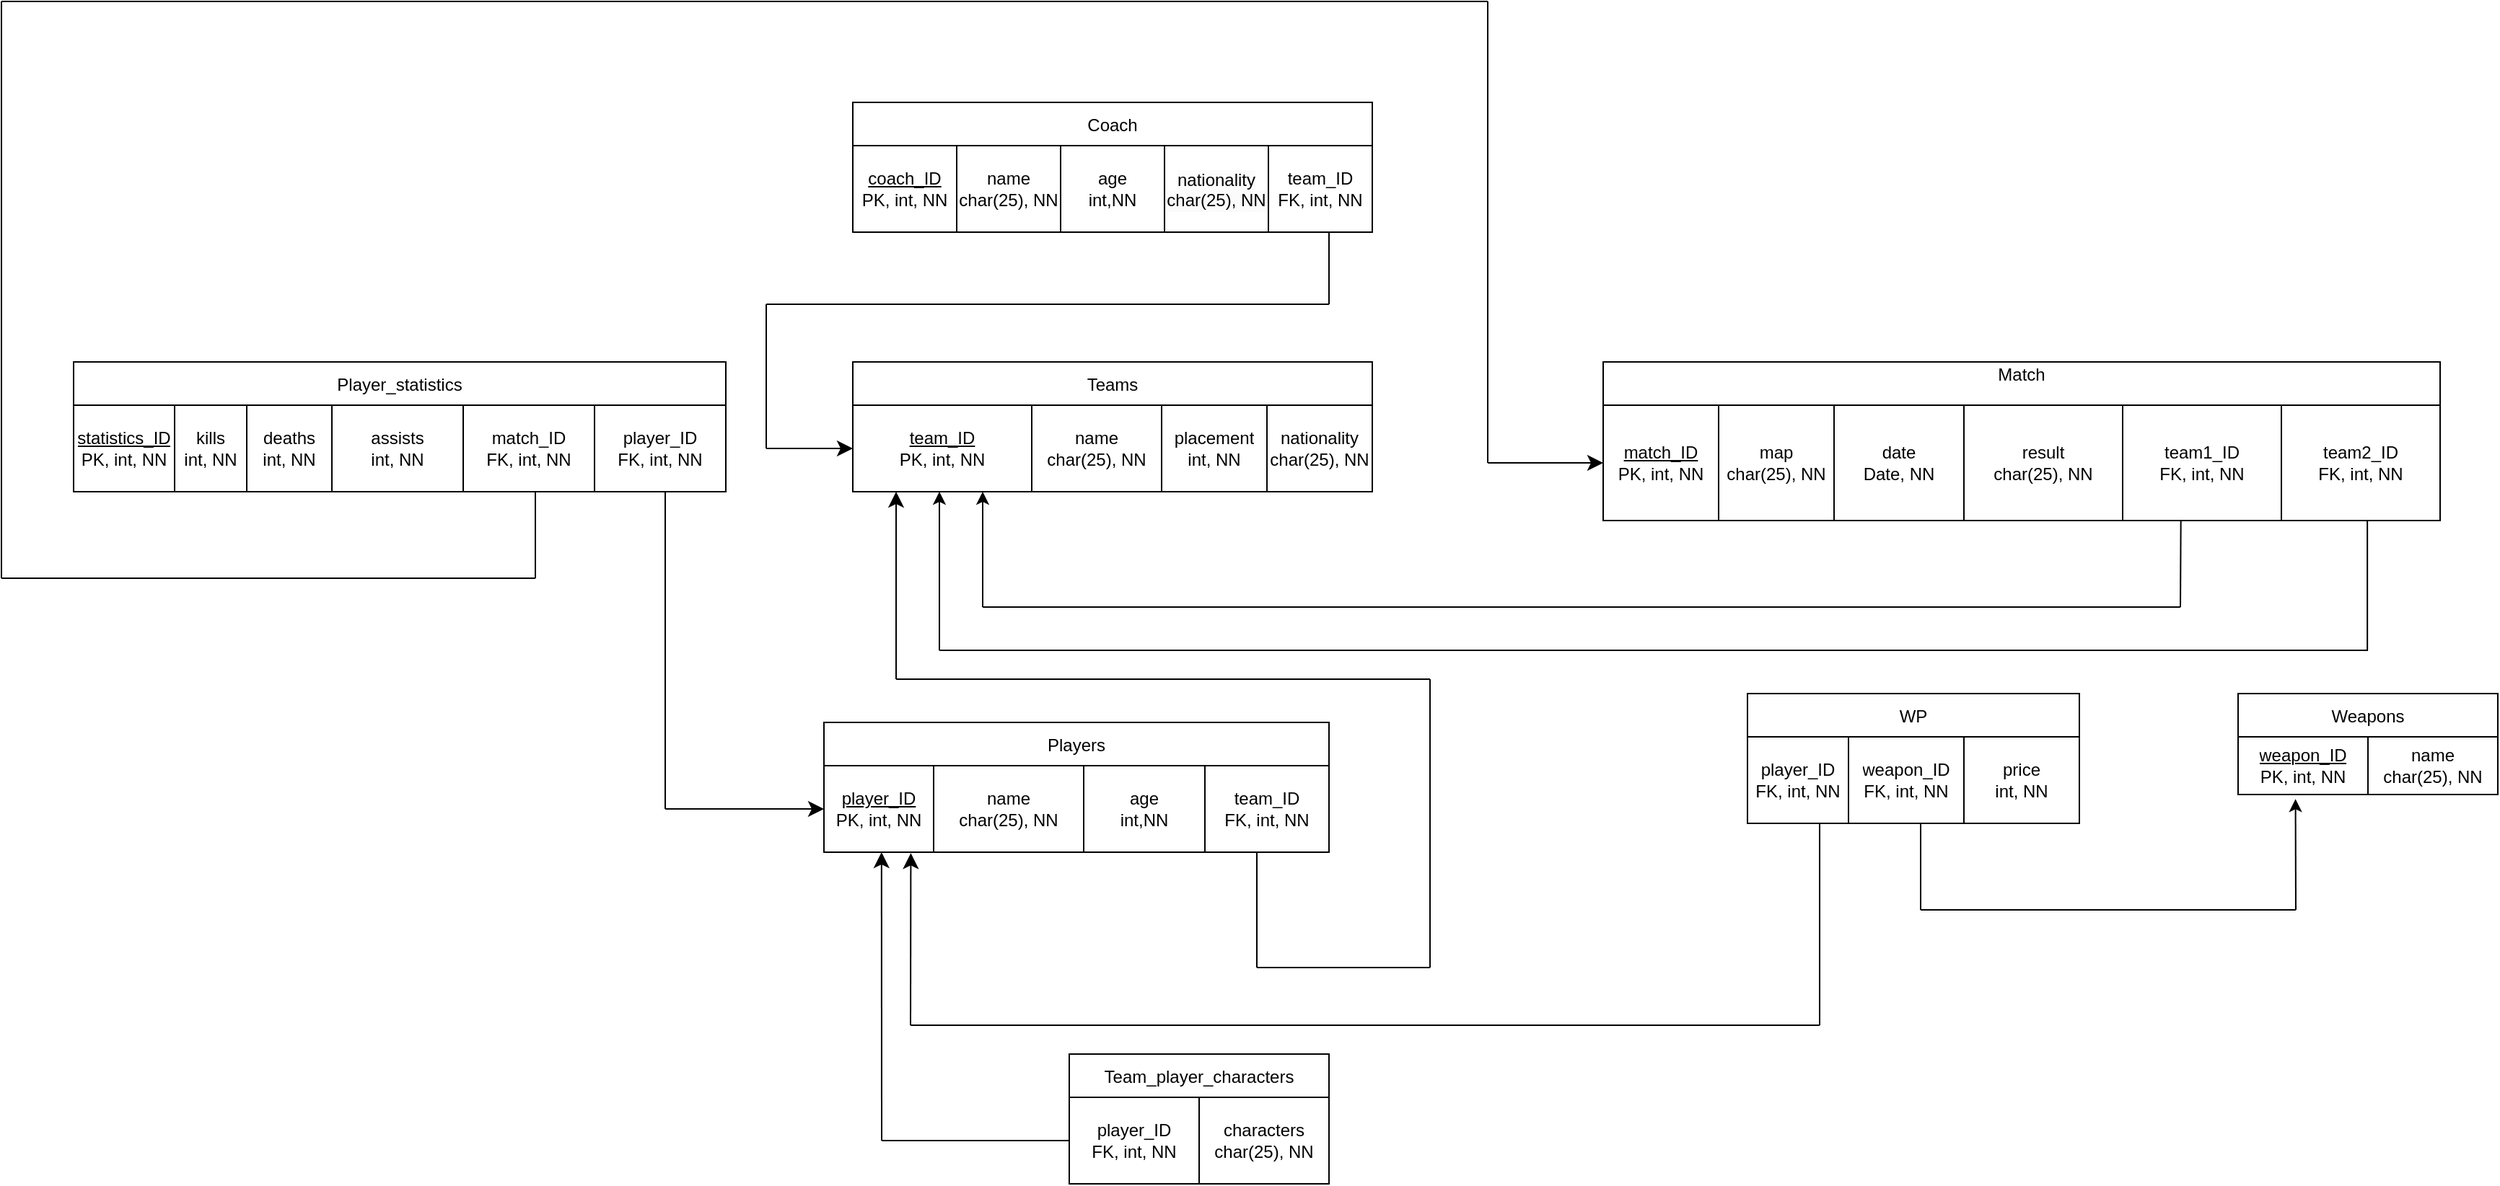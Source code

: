 <mxfile version="24.8.6">
  <diagram name="Page-1" id="ad3p4Drk9HqlihsE4ULv">
    <mxGraphModel dx="3749" dy="3326" grid="1" gridSize="10" guides="1" tooltips="1" connect="1" arrows="1" fold="1" page="1" pageScale="1" pageWidth="850" pageHeight="1100" math="0" shadow="0">
      <root>
        <mxCell id="0" />
        <mxCell id="1" parent="0" />
        <mxCell id="ggQNaz5vZSvYGQJoHqNT-167" value="Teams" style="shape=table;startSize=30;container=1;collapsible=0;childLayout=tableLayout;" parent="1" vertex="1">
          <mxGeometry x="-710" y="-1190" width="360" height="90" as="geometry" />
        </mxCell>
        <mxCell id="ggQNaz5vZSvYGQJoHqNT-168" value="" style="shape=tableRow;horizontal=0;startSize=0;swimlaneHead=0;swimlaneBody=0;strokeColor=inherit;top=0;left=0;bottom=0;right=0;collapsible=0;dropTarget=0;fillColor=none;points=[[0,0.5],[1,0.5]];portConstraint=eastwest;" parent="ggQNaz5vZSvYGQJoHqNT-167" vertex="1">
          <mxGeometry y="30" width="360" height="60" as="geometry" />
        </mxCell>
        <mxCell id="ggQNaz5vZSvYGQJoHqNT-169" value="&lt;u&gt;team_ID&lt;/u&gt;&lt;div&gt;PK, int, NN&lt;/div&gt;" style="shape=partialRectangle;html=1;whiteSpace=wrap;connectable=0;strokeColor=inherit;overflow=hidden;fillColor=none;top=0;left=0;bottom=0;right=0;pointerEvents=1;" parent="ggQNaz5vZSvYGQJoHqNT-168" vertex="1">
          <mxGeometry width="124" height="60" as="geometry">
            <mxRectangle width="124" height="60" as="alternateBounds" />
          </mxGeometry>
        </mxCell>
        <mxCell id="ggQNaz5vZSvYGQJoHqNT-170" value="name&lt;div&gt;char(25), NN&lt;/div&gt;" style="shape=partialRectangle;html=1;whiteSpace=wrap;connectable=0;strokeColor=inherit;overflow=hidden;fillColor=none;top=0;left=0;bottom=0;right=0;pointerEvents=1;" parent="ggQNaz5vZSvYGQJoHqNT-168" vertex="1">
          <mxGeometry x="124" width="90" height="60" as="geometry">
            <mxRectangle width="90" height="60" as="alternateBounds" />
          </mxGeometry>
        </mxCell>
        <mxCell id="ggQNaz5vZSvYGQJoHqNT-172" value="placement&lt;div&gt;int, NN&lt;/div&gt;" style="shape=partialRectangle;html=1;whiteSpace=wrap;connectable=0;strokeColor=inherit;overflow=hidden;fillColor=none;top=0;left=0;bottom=0;right=0;pointerEvents=1;" parent="ggQNaz5vZSvYGQJoHqNT-168" vertex="1">
          <mxGeometry x="214" width="73" height="60" as="geometry">
            <mxRectangle width="73" height="60" as="alternateBounds" />
          </mxGeometry>
        </mxCell>
        <mxCell id="ZgVBSUrqZPIvhMbExBmI-50" value="nationality&lt;div&gt;char(25), NN&lt;/div&gt;" style="shape=partialRectangle;html=1;whiteSpace=wrap;connectable=0;strokeColor=inherit;overflow=hidden;fillColor=none;top=0;left=0;bottom=0;right=0;pointerEvents=1;" parent="ggQNaz5vZSvYGQJoHqNT-168" vertex="1">
          <mxGeometry x="287" width="73" height="60" as="geometry">
            <mxRectangle width="73" height="60" as="alternateBounds" />
          </mxGeometry>
        </mxCell>
        <mxCell id="ggQNaz5vZSvYGQJoHqNT-173" value="Team_player_characters" style="shape=table;startSize=30;container=1;collapsible=0;childLayout=tableLayout;" parent="1" vertex="1">
          <mxGeometry x="-560" y="-710" width="180" height="90" as="geometry" />
        </mxCell>
        <mxCell id="ggQNaz5vZSvYGQJoHqNT-174" value="" style="shape=tableRow;horizontal=0;startSize=0;swimlaneHead=0;swimlaneBody=0;strokeColor=inherit;top=0;left=0;bottom=0;right=0;collapsible=0;dropTarget=0;fillColor=none;points=[[0,0.5],[1,0.5]];portConstraint=eastwest;" parent="ggQNaz5vZSvYGQJoHqNT-173" vertex="1">
          <mxGeometry y="30" width="180" height="60" as="geometry" />
        </mxCell>
        <mxCell id="ggQNaz5vZSvYGQJoHqNT-175" value="player_ID&lt;div&gt;FK, int, NN&lt;/div&gt;" style="shape=partialRectangle;html=1;whiteSpace=wrap;connectable=0;strokeColor=inherit;overflow=hidden;fillColor=none;top=0;left=0;bottom=0;right=0;pointerEvents=1;" parent="ggQNaz5vZSvYGQJoHqNT-174" vertex="1">
          <mxGeometry width="90" height="60" as="geometry">
            <mxRectangle width="90" height="60" as="alternateBounds" />
          </mxGeometry>
        </mxCell>
        <mxCell id="ggQNaz5vZSvYGQJoHqNT-176" value="&lt;div&gt;&lt;span style=&quot;background-color: initial;&quot;&gt;characters&lt;/span&gt;&lt;/div&gt;&lt;div&gt;&lt;span style=&quot;background-color: initial;&quot;&gt;char(25), NN&lt;/span&gt;&lt;br&gt;&lt;/div&gt;" style="shape=partialRectangle;html=1;whiteSpace=wrap;connectable=0;strokeColor=inherit;overflow=hidden;fillColor=none;top=0;left=0;bottom=0;right=0;pointerEvents=1;" parent="ggQNaz5vZSvYGQJoHqNT-174" vertex="1">
          <mxGeometry x="90" width="90" height="60" as="geometry">
            <mxRectangle width="90" height="60" as="alternateBounds" />
          </mxGeometry>
        </mxCell>
        <mxCell id="RF9UO28xhAd94TXeWBSm-53" style="edgeStyle=none;rounded=0;orthogonalLoop=1;jettySize=auto;html=1;entryX=0;entryY=0.5;entryDx=0;entryDy=0;" parent="ggQNaz5vZSvYGQJoHqNT-173" source="ggQNaz5vZSvYGQJoHqNT-174" target="ggQNaz5vZSvYGQJoHqNT-174" edge="1">
          <mxGeometry relative="1" as="geometry" />
        </mxCell>
        <mxCell id="ggQNaz5vZSvYGQJoHqNT-178" value="Players" style="shape=table;startSize=30;container=1;collapsible=0;childLayout=tableLayout;" parent="1" vertex="1">
          <mxGeometry x="-730" y="-940" width="350" height="90" as="geometry" />
        </mxCell>
        <mxCell id="ggQNaz5vZSvYGQJoHqNT-179" value="" style="shape=tableRow;horizontal=0;startSize=0;swimlaneHead=0;swimlaneBody=0;strokeColor=inherit;top=0;left=0;bottom=0;right=0;collapsible=0;dropTarget=0;fillColor=none;points=[[0,0.5],[1,0.5]];portConstraint=eastwest;" parent="ggQNaz5vZSvYGQJoHqNT-178" vertex="1">
          <mxGeometry y="30" width="350" height="60" as="geometry" />
        </mxCell>
        <mxCell id="ggQNaz5vZSvYGQJoHqNT-180" value="&lt;div&gt;&lt;u&gt;player_ID&lt;/u&gt;&lt;/div&gt;&lt;div&gt;PK, int, NN&lt;/div&gt;" style="shape=partialRectangle;html=1;whiteSpace=wrap;connectable=0;strokeColor=inherit;overflow=hidden;fillColor=none;top=0;left=0;bottom=0;right=0;pointerEvents=1;" parent="ggQNaz5vZSvYGQJoHqNT-179" vertex="1">
          <mxGeometry width="76" height="60" as="geometry">
            <mxRectangle width="76" height="60" as="alternateBounds" />
          </mxGeometry>
        </mxCell>
        <mxCell id="ggQNaz5vZSvYGQJoHqNT-182" value="&lt;div&gt;name&lt;/div&gt;&lt;span style=&quot;background-color: initial;&quot;&gt;char(25), NN&lt;/span&gt;" style="shape=partialRectangle;html=1;whiteSpace=wrap;connectable=0;strokeColor=inherit;overflow=hidden;fillColor=none;top=0;left=0;bottom=0;right=0;pointerEvents=1;" parent="ggQNaz5vZSvYGQJoHqNT-179" vertex="1">
          <mxGeometry x="76" width="104" height="60" as="geometry">
            <mxRectangle width="104" height="60" as="alternateBounds" />
          </mxGeometry>
        </mxCell>
        <mxCell id="RF9UO28xhAd94TXeWBSm-51" value="age&lt;div&gt;int,NN&lt;/div&gt;" style="shape=partialRectangle;html=1;whiteSpace=wrap;connectable=0;strokeColor=inherit;overflow=hidden;fillColor=none;top=0;left=0;bottom=0;right=0;pointerEvents=1;" parent="ggQNaz5vZSvYGQJoHqNT-179" vertex="1">
          <mxGeometry x="180" width="84" height="60" as="geometry">
            <mxRectangle width="84" height="60" as="alternateBounds" />
          </mxGeometry>
        </mxCell>
        <mxCell id="ZgVBSUrqZPIvhMbExBmI-51" value="team_ID&lt;div&gt;FK, int, NN&lt;/div&gt;" style="shape=partialRectangle;html=1;whiteSpace=wrap;connectable=0;strokeColor=inherit;overflow=hidden;fillColor=none;top=0;left=0;bottom=0;right=0;pointerEvents=1;" parent="ggQNaz5vZSvYGQJoHqNT-179" vertex="1">
          <mxGeometry x="264" width="86" height="60" as="geometry">
            <mxRectangle width="86" height="60" as="alternateBounds" />
          </mxGeometry>
        </mxCell>
        <mxCell id="4-B0RwPiIrZEXIzjVuO4-1" value="WP" style="shape=table;startSize=30;container=1;collapsible=0;childLayout=tableLayout;" parent="1" vertex="1">
          <mxGeometry x="-90" y="-960" width="230" height="90" as="geometry" />
        </mxCell>
        <mxCell id="4-B0RwPiIrZEXIzjVuO4-2" value="" style="shape=tableRow;horizontal=0;startSize=0;swimlaneHead=0;swimlaneBody=0;strokeColor=inherit;top=0;left=0;bottom=0;right=0;collapsible=0;dropTarget=0;fillColor=none;points=[[0,0.5],[1,0.5]];portConstraint=eastwest;" parent="4-B0RwPiIrZEXIzjVuO4-1" vertex="1">
          <mxGeometry y="30" width="230" height="60" as="geometry" />
        </mxCell>
        <mxCell id="4-B0RwPiIrZEXIzjVuO4-3" value="player_ID&lt;div&gt;FK, int, NN&lt;/div&gt;" style="shape=partialRectangle;html=1;whiteSpace=wrap;connectable=0;strokeColor=inherit;overflow=hidden;fillColor=none;top=0;left=0;bottom=0;right=0;pointerEvents=1;" parent="4-B0RwPiIrZEXIzjVuO4-2" vertex="1">
          <mxGeometry width="70" height="60" as="geometry">
            <mxRectangle width="70" height="60" as="alternateBounds" />
          </mxGeometry>
        </mxCell>
        <mxCell id="4-B0RwPiIrZEXIzjVuO4-4" value="&lt;div&gt;weapon_ID&lt;/div&gt;&lt;div&gt;FK, int, NN&lt;/div&gt;" style="shape=partialRectangle;html=1;whiteSpace=wrap;connectable=0;strokeColor=inherit;overflow=hidden;fillColor=none;top=0;left=0;bottom=0;right=0;pointerEvents=1;" parent="4-B0RwPiIrZEXIzjVuO4-2" vertex="1">
          <mxGeometry x="70" width="80" height="60" as="geometry">
            <mxRectangle width="80" height="60" as="alternateBounds" />
          </mxGeometry>
        </mxCell>
        <mxCell id="4-B0RwPiIrZEXIzjVuO4-5" value="&lt;div&gt;price&lt;/div&gt;&lt;div&gt;int, NN&lt;/div&gt;" style="shape=partialRectangle;html=1;whiteSpace=wrap;connectable=0;strokeColor=inherit;overflow=hidden;fillColor=none;top=0;left=0;bottom=0;right=0;pointerEvents=1;" parent="4-B0RwPiIrZEXIzjVuO4-2" vertex="1">
          <mxGeometry x="150" width="80" height="60" as="geometry">
            <mxRectangle width="80" height="60" as="alternateBounds" />
          </mxGeometry>
        </mxCell>
        <mxCell id="4-B0RwPiIrZEXIzjVuO4-6" value="Player_statistics" style="shape=table;startSize=30;container=1;collapsible=0;childLayout=tableLayout;" parent="1" vertex="1">
          <mxGeometry x="-1250" y="-1190" width="452" height="90" as="geometry" />
        </mxCell>
        <mxCell id="4-B0RwPiIrZEXIzjVuO4-7" value="" style="shape=tableRow;horizontal=0;startSize=0;swimlaneHead=0;swimlaneBody=0;strokeColor=inherit;top=0;left=0;bottom=0;right=0;collapsible=0;dropTarget=0;fillColor=none;points=[[0,0.5],[1,0.5]];portConstraint=eastwest;" parent="4-B0RwPiIrZEXIzjVuO4-6" vertex="1">
          <mxGeometry y="30" width="452" height="60" as="geometry" />
        </mxCell>
        <mxCell id="RF9UO28xhAd94TXeWBSm-26" value="&lt;u&gt;statistics_ID&lt;/u&gt;&lt;div&gt;PK, int, NN&lt;/div&gt;" style="shape=partialRectangle;html=1;whiteSpace=wrap;connectable=0;strokeColor=inherit;overflow=hidden;fillColor=none;top=0;left=0;bottom=0;right=0;pointerEvents=1;" parent="4-B0RwPiIrZEXIzjVuO4-7" vertex="1">
          <mxGeometry width="70" height="60" as="geometry">
            <mxRectangle width="70" height="60" as="alternateBounds" />
          </mxGeometry>
        </mxCell>
        <mxCell id="4-B0RwPiIrZEXIzjVuO4-10" value="kills&lt;br&gt;&lt;div&gt;int, NN&lt;/div&gt;" style="shape=partialRectangle;html=1;whiteSpace=wrap;connectable=0;strokeColor=inherit;overflow=hidden;fillColor=none;top=0;left=0;bottom=0;right=0;pointerEvents=1;" parent="4-B0RwPiIrZEXIzjVuO4-7" vertex="1">
          <mxGeometry x="70" width="50" height="60" as="geometry">
            <mxRectangle width="50" height="60" as="alternateBounds" />
          </mxGeometry>
        </mxCell>
        <mxCell id="4-B0RwPiIrZEXIzjVuO4-11" value="deaths&lt;div&gt;int, NN&lt;/div&gt;" style="shape=partialRectangle;html=1;whiteSpace=wrap;connectable=0;strokeColor=inherit;overflow=hidden;fillColor=none;top=0;left=0;bottom=0;right=0;pointerEvents=1;" parent="4-B0RwPiIrZEXIzjVuO4-7" vertex="1">
          <mxGeometry x="120" width="59" height="60" as="geometry">
            <mxRectangle width="59" height="60" as="alternateBounds" />
          </mxGeometry>
        </mxCell>
        <mxCell id="4-B0RwPiIrZEXIzjVuO4-12" value="assists&lt;br&gt;&lt;div&gt;int, NN&lt;/div&gt;" style="shape=partialRectangle;html=1;whiteSpace=wrap;connectable=0;strokeColor=inherit;overflow=hidden;fillColor=none;top=0;left=0;bottom=0;right=0;pointerEvents=1;" parent="4-B0RwPiIrZEXIzjVuO4-7" vertex="1">
          <mxGeometry x="179" width="91" height="60" as="geometry">
            <mxRectangle width="91" height="60" as="alternateBounds" />
          </mxGeometry>
        </mxCell>
        <mxCell id="ZgVBSUrqZPIvhMbExBmI-52" value="match_ID&lt;div&gt;FK, int, NN&lt;/div&gt;" style="shape=partialRectangle;html=1;whiteSpace=wrap;connectable=0;strokeColor=inherit;overflow=hidden;fillColor=none;top=0;left=0;bottom=0;right=0;pointerEvents=1;" parent="4-B0RwPiIrZEXIzjVuO4-7" vertex="1">
          <mxGeometry x="270" width="91" height="60" as="geometry">
            <mxRectangle width="91" height="60" as="alternateBounds" />
          </mxGeometry>
        </mxCell>
        <mxCell id="ZgVBSUrqZPIvhMbExBmI-53" value="player_ID&lt;div&gt;FK, int, NN&lt;/div&gt;" style="shape=partialRectangle;html=1;whiteSpace=wrap;connectable=0;strokeColor=inherit;overflow=hidden;fillColor=none;top=0;left=0;bottom=0;right=0;pointerEvents=1;" parent="4-B0RwPiIrZEXIzjVuO4-7" vertex="1">
          <mxGeometry x="361" width="91" height="60" as="geometry">
            <mxRectangle width="91" height="60" as="alternateBounds" />
          </mxGeometry>
        </mxCell>
        <mxCell id="4-B0RwPiIrZEXIzjVuO4-13" value="Match&#xa;" style="shape=table;startSize=30;container=1;collapsible=0;childLayout=tableLayout;" parent="1" vertex="1">
          <mxGeometry x="-190" y="-1190" width="580" height="110" as="geometry" />
        </mxCell>
        <mxCell id="4-B0RwPiIrZEXIzjVuO4-14" value="" style="shape=tableRow;horizontal=0;startSize=0;swimlaneHead=0;swimlaneBody=0;strokeColor=inherit;top=0;left=0;bottom=0;right=0;collapsible=0;dropTarget=0;fillColor=none;points=[[0,0.5],[1,0.5]];portConstraint=eastwest;" parent="4-B0RwPiIrZEXIzjVuO4-13" vertex="1">
          <mxGeometry y="30" width="580" height="80" as="geometry" />
        </mxCell>
        <mxCell id="4-B0RwPiIrZEXIzjVuO4-15" value="&lt;u&gt;match_ID&lt;/u&gt;&lt;div&gt;PK, int, NN&lt;/div&gt;" style="shape=partialRectangle;html=1;whiteSpace=wrap;connectable=0;strokeColor=inherit;overflow=hidden;fillColor=none;top=0;left=0;bottom=0;right=0;pointerEvents=1;" parent="4-B0RwPiIrZEXIzjVuO4-14" vertex="1">
          <mxGeometry width="80" height="80" as="geometry">
            <mxRectangle width="80" height="80" as="alternateBounds" />
          </mxGeometry>
        </mxCell>
        <mxCell id="4-B0RwPiIrZEXIzjVuO4-18" value="map&lt;div&gt;char(25), NN&lt;/div&gt;" style="shape=partialRectangle;html=1;whiteSpace=wrap;connectable=0;strokeColor=inherit;overflow=hidden;fillColor=none;top=0;left=0;bottom=0;right=0;pointerEvents=1;" parent="4-B0RwPiIrZEXIzjVuO4-14" vertex="1">
          <mxGeometry x="80" width="80" height="80" as="geometry">
            <mxRectangle width="80" height="80" as="alternateBounds" />
          </mxGeometry>
        </mxCell>
        <mxCell id="4-B0RwPiIrZEXIzjVuO4-20" value="date&lt;br&gt;&lt;div&gt;Date, NN&lt;/div&gt;" style="shape=partialRectangle;html=1;whiteSpace=wrap;connectable=0;strokeColor=inherit;overflow=hidden;fillColor=none;top=0;left=0;bottom=0;right=0;pointerEvents=1;" parent="4-B0RwPiIrZEXIzjVuO4-14" vertex="1">
          <mxGeometry x="160" width="90" height="80" as="geometry">
            <mxRectangle width="90" height="80" as="alternateBounds" />
          </mxGeometry>
        </mxCell>
        <mxCell id="RF9UO28xhAd94TXeWBSm-20" value="result&lt;div&gt;char(25), NN&lt;/div&gt;" style="shape=partialRectangle;html=1;whiteSpace=wrap;connectable=0;strokeColor=inherit;overflow=hidden;fillColor=none;top=0;left=0;bottom=0;right=0;pointerEvents=1;" parent="4-B0RwPiIrZEXIzjVuO4-14" vertex="1">
          <mxGeometry x="250" width="110" height="80" as="geometry">
            <mxRectangle width="110" height="80" as="alternateBounds" />
          </mxGeometry>
        </mxCell>
        <mxCell id="ZgVBSUrqZPIvhMbExBmI-56" value="team1_ID&lt;div&gt;FK, int, NN&lt;/div&gt;" style="shape=partialRectangle;html=1;whiteSpace=wrap;connectable=0;strokeColor=inherit;overflow=hidden;fillColor=none;top=0;left=0;bottom=0;right=0;pointerEvents=1;" parent="4-B0RwPiIrZEXIzjVuO4-14" vertex="1">
          <mxGeometry x="360" width="110" height="80" as="geometry">
            <mxRectangle width="110" height="80" as="alternateBounds" />
          </mxGeometry>
        </mxCell>
        <mxCell id="ZgVBSUrqZPIvhMbExBmI-57" value="team2_ID&lt;div&gt;FK, int, NN&lt;/div&gt;" style="shape=partialRectangle;html=1;whiteSpace=wrap;connectable=0;strokeColor=inherit;overflow=hidden;fillColor=none;top=0;left=0;bottom=0;right=0;pointerEvents=1;" parent="4-B0RwPiIrZEXIzjVuO4-14" vertex="1">
          <mxGeometry x="470" width="110" height="80" as="geometry">
            <mxRectangle width="110" height="80" as="alternateBounds" />
          </mxGeometry>
        </mxCell>
        <mxCell id="RF9UO28xhAd94TXeWBSm-31" value="" style="endArrow=none;html=1;rounded=0;fillColor=#ffe6cc;strokeColor=#000000;" parent="1" edge="1">
          <mxGeometry width="50" height="50" relative="1" as="geometry">
            <mxPoint x="-650" y="-990" as="sourcePoint" />
            <mxPoint x="340" y="-990" as="targetPoint" />
            <Array as="points">
              <mxPoint x="-350" y="-990" />
            </Array>
          </mxGeometry>
        </mxCell>
        <mxCell id="RF9UO28xhAd94TXeWBSm-32" value="" style="endArrow=none;html=1;rounded=0;entryX=0.223;entryY=1.01;entryDx=0;entryDy=0;entryPerimeter=0;fillColor=#ffe6cc;strokeColor=#000000;" parent="1" edge="1">
          <mxGeometry width="50" height="50" relative="1" as="geometry">
            <mxPoint x="210" y="-1020" as="sourcePoint" />
            <mxPoint x="210.34" y="-1080.0" as="targetPoint" />
            <Array as="points" />
          </mxGeometry>
        </mxCell>
        <mxCell id="RF9UO28xhAd94TXeWBSm-33" value="" style="endArrow=none;html=1;rounded=0;entryX=0.223;entryY=1.01;entryDx=0;entryDy=0;entryPerimeter=0;fillColor=#ffe6cc;strokeColor=#000000;" parent="1" edge="1">
          <mxGeometry width="50" height="50" relative="1" as="geometry">
            <mxPoint x="339.57" y="-990" as="sourcePoint" />
            <mxPoint x="339.57" y="-1080" as="targetPoint" />
            <Array as="points">
              <mxPoint x="339.57" y="-1051" />
            </Array>
          </mxGeometry>
        </mxCell>
        <mxCell id="RF9UO28xhAd94TXeWBSm-34" value="" style="endArrow=classic;html=1;rounded=0;fillColor=#ffe6cc;strokeColor=#000000;" parent="1" edge="1">
          <mxGeometry width="50" height="50" relative="1" as="geometry">
            <mxPoint x="-650" y="-990" as="sourcePoint" />
            <mxPoint x="-650" y="-1100" as="targetPoint" />
          </mxGeometry>
        </mxCell>
        <mxCell id="RF9UO28xhAd94TXeWBSm-36" value="" style="endArrow=none;html=1;rounded=0;fillColor=#ffe6cc;strokeColor=#000000;" parent="1" edge="1">
          <mxGeometry width="50" height="50" relative="1" as="geometry">
            <mxPoint x="-430" y="-770" as="sourcePoint" />
            <mxPoint x="-310" y="-770" as="targetPoint" />
          </mxGeometry>
        </mxCell>
        <mxCell id="RF9UO28xhAd94TXeWBSm-37" value="" style="endArrow=none;html=1;rounded=0;fillColor=#ffe6cc;strokeColor=#000000;" parent="1" edge="1">
          <mxGeometry width="50" height="50" relative="1" as="geometry">
            <mxPoint x="-310" y="-770" as="sourcePoint" />
            <mxPoint x="-310" y="-970" as="targetPoint" />
            <Array as="points">
              <mxPoint x="-310" y="-813.18" />
            </Array>
          </mxGeometry>
        </mxCell>
        <mxCell id="RF9UO28xhAd94TXeWBSm-40" value="" style="endArrow=none;html=1;rounded=0;fillColor=#ffe6cc;strokeColor=#000000;" parent="1" edge="1">
          <mxGeometry width="50" height="50" relative="1" as="geometry">
            <mxPoint x="-430" y="-770" as="sourcePoint" />
            <mxPoint x="-430" y="-850" as="targetPoint" />
          </mxGeometry>
        </mxCell>
        <mxCell id="RF9UO28xhAd94TXeWBSm-52" value="" style="endArrow=none;html=1;rounded=0;entryX=0;entryY=0.5;entryDx=0;entryDy=0;fillColor=#f8cecc;strokeColor=#000000;" parent="1" target="ggQNaz5vZSvYGQJoHqNT-174" edge="1">
          <mxGeometry width="50" height="50" relative="1" as="geometry">
            <mxPoint x="-690" y="-650" as="sourcePoint" />
            <mxPoint x="-570" y="-650" as="targetPoint" />
          </mxGeometry>
        </mxCell>
        <mxCell id="RF9UO28xhAd94TXeWBSm-56" value="Weapons" style="shape=table;startSize=30;container=1;collapsible=0;childLayout=tableLayout;" parent="1" vertex="1">
          <mxGeometry x="250" y="-960" width="180" height="70" as="geometry" />
        </mxCell>
        <mxCell id="RF9UO28xhAd94TXeWBSm-57" value="" style="shape=tableRow;horizontal=0;startSize=0;swimlaneHead=0;swimlaneBody=0;strokeColor=inherit;top=0;left=0;bottom=0;right=0;collapsible=0;dropTarget=0;fillColor=none;points=[[0,0.5],[1,0.5]];portConstraint=eastwest;" parent="RF9UO28xhAd94TXeWBSm-56" vertex="1">
          <mxGeometry y="30" width="180" height="40" as="geometry" />
        </mxCell>
        <mxCell id="RF9UO28xhAd94TXeWBSm-58" value="&lt;u&gt;weapon_ID&lt;/u&gt;&lt;div&gt;PK, int, NN&lt;/div&gt;" style="shape=partialRectangle;html=1;whiteSpace=wrap;connectable=0;strokeColor=inherit;overflow=hidden;fillColor=none;top=0;left=0;bottom=0;right=0;pointerEvents=1;" parent="RF9UO28xhAd94TXeWBSm-57" vertex="1">
          <mxGeometry width="90" height="40" as="geometry">
            <mxRectangle width="90" height="40" as="alternateBounds" />
          </mxGeometry>
        </mxCell>
        <mxCell id="RF9UO28xhAd94TXeWBSm-59" value="name&lt;div&gt;char(25), NN&lt;/div&gt;" style="shape=partialRectangle;html=1;whiteSpace=wrap;connectable=0;strokeColor=inherit;overflow=hidden;fillColor=none;top=0;left=0;bottom=0;right=0;pointerEvents=1;" parent="RF9UO28xhAd94TXeWBSm-57" vertex="1">
          <mxGeometry x="90" width="90" height="40" as="geometry">
            <mxRectangle width="90" height="40" as="alternateBounds" />
          </mxGeometry>
        </mxCell>
        <mxCell id="RF9UO28xhAd94TXeWBSm-61" value="" style="endArrow=none;html=1;rounded=0;fillColor=#f8cecc;strokeColor=#000000;" parent="1" edge="1">
          <mxGeometry width="50" height="50" relative="1" as="geometry">
            <mxPoint x="-40" y="-730" as="sourcePoint" />
            <mxPoint x="-40" y="-870" as="targetPoint" />
          </mxGeometry>
        </mxCell>
        <mxCell id="RF9UO28xhAd94TXeWBSm-62" value="" style="endArrow=none;html=1;rounded=0;" parent="1" edge="1">
          <mxGeometry width="50" height="50" relative="1" as="geometry">
            <mxPoint x="30" y="-810" as="sourcePoint" />
            <mxPoint x="30" y="-870" as="targetPoint" />
          </mxGeometry>
        </mxCell>
        <mxCell id="RF9UO28xhAd94TXeWBSm-63" value="" style="endArrow=none;html=1;rounded=0;" parent="1" edge="1">
          <mxGeometry width="50" height="50" relative="1" as="geometry">
            <mxPoint x="30" y="-810" as="sourcePoint" />
            <mxPoint x="290" y="-810" as="targetPoint" />
          </mxGeometry>
        </mxCell>
        <mxCell id="RF9UO28xhAd94TXeWBSm-64" value="" style="endArrow=classic;html=1;rounded=0;entryX=0.221;entryY=1.079;entryDx=0;entryDy=0;entryPerimeter=0;" parent="1" target="RF9UO28xhAd94TXeWBSm-57" edge="1">
          <mxGeometry width="50" height="50" relative="1" as="geometry">
            <mxPoint x="290" y="-810" as="sourcePoint" />
            <mxPoint x="340" y="-860" as="targetPoint" />
          </mxGeometry>
        </mxCell>
        <mxCell id="ZgVBSUrqZPIvhMbExBmI-40" value="" style="endArrow=classic;html=1;rounded=0;fontSize=12;startSize=8;endSize=8;curved=1;entryX=0.114;entryY=1;entryDx=0;entryDy=0;entryPerimeter=0;" parent="1" target="ggQNaz5vZSvYGQJoHqNT-179" edge="1">
          <mxGeometry width="50" height="50" relative="1" as="geometry">
            <mxPoint x="-690" y="-650" as="sourcePoint" />
            <mxPoint x="-640" y="-700" as="targetPoint" />
          </mxGeometry>
        </mxCell>
        <mxCell id="ZgVBSUrqZPIvhMbExBmI-41" value="" style="endArrow=none;html=1;rounded=0;fontSize=12;startSize=8;endSize=8;curved=1;" parent="1" edge="1">
          <mxGeometry width="50" height="50" relative="1" as="geometry">
            <mxPoint x="-680" y="-970" as="sourcePoint" />
            <mxPoint x="-310" y="-970" as="targetPoint" />
          </mxGeometry>
        </mxCell>
        <mxCell id="ZgVBSUrqZPIvhMbExBmI-42" value="" style="endArrow=classic;html=1;rounded=0;fontSize=12;startSize=8;endSize=8;curved=1;" parent="1" edge="1">
          <mxGeometry width="50" height="50" relative="1" as="geometry">
            <mxPoint x="-680" y="-970" as="sourcePoint" />
            <mxPoint x="-680" y="-1100" as="targetPoint" />
          </mxGeometry>
        </mxCell>
        <mxCell id="ZgVBSUrqZPIvhMbExBmI-43" value="Coach" style="shape=table;startSize=30;container=1;collapsible=0;childLayout=tableLayout;" parent="1" vertex="1">
          <mxGeometry x="-710" y="-1370" width="360" height="90" as="geometry" />
        </mxCell>
        <mxCell id="ZgVBSUrqZPIvhMbExBmI-44" value="" style="shape=tableRow;horizontal=0;startSize=0;swimlaneHead=0;swimlaneBody=0;strokeColor=inherit;top=0;left=0;bottom=0;right=0;collapsible=0;dropTarget=0;fillColor=none;points=[[0,0.5],[1,0.5]];portConstraint=eastwest;" parent="ZgVBSUrqZPIvhMbExBmI-43" vertex="1">
          <mxGeometry y="30" width="360" height="60" as="geometry" />
        </mxCell>
        <mxCell id="ZgVBSUrqZPIvhMbExBmI-45" value="&lt;u&gt;coach_ID&lt;/u&gt;&lt;div&gt;PK, int, NN&lt;/div&gt;" style="shape=partialRectangle;html=1;whiteSpace=wrap;connectable=0;strokeColor=inherit;overflow=hidden;fillColor=none;top=0;left=0;bottom=0;right=0;pointerEvents=1;" parent="ZgVBSUrqZPIvhMbExBmI-44" vertex="1">
          <mxGeometry width="72" height="60" as="geometry">
            <mxRectangle width="72" height="60" as="alternateBounds" />
          </mxGeometry>
        </mxCell>
        <mxCell id="ZgVBSUrqZPIvhMbExBmI-46" value="name&lt;div&gt;char(25), NN&lt;/div&gt;" style="shape=partialRectangle;html=1;whiteSpace=wrap;connectable=0;strokeColor=inherit;overflow=hidden;fillColor=none;top=0;left=0;bottom=0;right=0;pointerEvents=1;" parent="ZgVBSUrqZPIvhMbExBmI-44" vertex="1">
          <mxGeometry x="72" width="72" height="60" as="geometry">
            <mxRectangle width="72" height="60" as="alternateBounds" />
          </mxGeometry>
        </mxCell>
        <mxCell id="ZgVBSUrqZPIvhMbExBmI-47" value="age&lt;div&gt;int,NN&lt;/div&gt;" style="shape=partialRectangle;html=1;whiteSpace=wrap;connectable=0;strokeColor=inherit;overflow=hidden;fillColor=none;top=0;left=0;bottom=0;right=0;pointerEvents=1;" parent="ZgVBSUrqZPIvhMbExBmI-44" vertex="1">
          <mxGeometry x="144" width="72" height="60" as="geometry">
            <mxRectangle width="72" height="60" as="alternateBounds" />
          </mxGeometry>
        </mxCell>
        <mxCell id="ZgVBSUrqZPIvhMbExBmI-48" value="&#xa;&lt;span style=&quot;color: rgb(0, 0, 0); font-family: Helvetica; font-size: 12px; font-style: normal; font-variant-ligatures: normal; font-variant-caps: normal; font-weight: 400; letter-spacing: normal; orphans: 2; text-align: center; text-indent: 0px; text-transform: none; widows: 2; word-spacing: 0px; -webkit-text-stroke-width: 0px; white-space: normal; background-color: rgb(251, 251, 251); text-decoration-thickness: initial; text-decoration-style: initial; text-decoration-color: initial; display: inline !important; float: none;&quot;&gt;nationality&lt;/span&gt;&lt;div style=&quot;forced-color-adjust: none; color: rgb(0, 0, 0); font-family: Helvetica; font-size: 12px; font-style: normal; font-variant-ligatures: normal; font-variant-caps: normal; font-weight: 400; letter-spacing: normal; orphans: 2; text-align: center; text-indent: 0px; text-transform: none; widows: 2; word-spacing: 0px; -webkit-text-stroke-width: 0px; white-space: normal; background-color: rgb(251, 251, 251); text-decoration-thickness: initial; text-decoration-style: initial; text-decoration-color: initial;&quot;&gt;char(25), NN&lt;/div&gt;&#xa;&#xa;" style="shape=partialRectangle;html=1;whiteSpace=wrap;connectable=0;strokeColor=inherit;overflow=hidden;fillColor=none;top=0;left=0;bottom=0;right=0;pointerEvents=1;" parent="ZgVBSUrqZPIvhMbExBmI-44" vertex="1">
          <mxGeometry x="216" width="72" height="60" as="geometry">
            <mxRectangle width="72" height="60" as="alternateBounds" />
          </mxGeometry>
        </mxCell>
        <mxCell id="ZgVBSUrqZPIvhMbExBmI-49" value="team_ID&lt;div&gt;FK, int, NN&lt;/div&gt;" style="shape=partialRectangle;html=1;whiteSpace=wrap;connectable=0;strokeColor=inherit;overflow=hidden;fillColor=none;top=0;left=0;bottom=0;right=0;pointerEvents=1;" parent="ZgVBSUrqZPIvhMbExBmI-44" vertex="1">
          <mxGeometry x="288" width="72" height="60" as="geometry">
            <mxRectangle width="72" height="60" as="alternateBounds" />
          </mxGeometry>
        </mxCell>
        <mxCell id="ZgVBSUrqZPIvhMbExBmI-58" value="" style="endArrow=none;html=1;rounded=0;fontSize=12;startSize=8;endSize=8;curved=1;" parent="1" edge="1">
          <mxGeometry width="50" height="50" relative="1" as="geometry">
            <mxPoint x="-380" y="-1230" as="sourcePoint" />
            <mxPoint x="-380" y="-1280" as="targetPoint" />
          </mxGeometry>
        </mxCell>
        <mxCell id="ZgVBSUrqZPIvhMbExBmI-59" value="" style="endArrow=none;html=1;rounded=0;fontSize=12;startSize=8;endSize=8;curved=1;" parent="1" edge="1">
          <mxGeometry width="50" height="50" relative="1" as="geometry">
            <mxPoint x="-770" y="-1230" as="sourcePoint" />
            <mxPoint x="-380" y="-1230" as="targetPoint" />
          </mxGeometry>
        </mxCell>
        <mxCell id="ZgVBSUrqZPIvhMbExBmI-60" value="" style="endArrow=none;html=1;rounded=0;fontSize=12;startSize=8;endSize=8;curved=1;" parent="1" edge="1">
          <mxGeometry width="50" height="50" relative="1" as="geometry">
            <mxPoint x="-770" y="-1130" as="sourcePoint" />
            <mxPoint x="-770" y="-1230" as="targetPoint" />
          </mxGeometry>
        </mxCell>
        <mxCell id="ZgVBSUrqZPIvhMbExBmI-61" value="" style="endArrow=classic;html=1;rounded=0;fontSize=12;startSize=8;endSize=8;curved=1;entryX=0;entryY=0.5;entryDx=0;entryDy=0;" parent="1" target="ggQNaz5vZSvYGQJoHqNT-168" edge="1">
          <mxGeometry width="50" height="50" relative="1" as="geometry">
            <mxPoint x="-770" y="-1130" as="sourcePoint" />
            <mxPoint x="-720" y="-1180" as="targetPoint" />
          </mxGeometry>
        </mxCell>
        <mxCell id="n46B39q-hXr88YNmP09C-1" value="" style="endArrow=none;html=1;rounded=0;fillColor=#ffe6cc;strokeColor=#000000;" edge="1" parent="1">
          <mxGeometry width="50" height="50" relative="1" as="geometry">
            <mxPoint x="-620" y="-1020" as="sourcePoint" />
            <mxPoint x="210" y="-1020" as="targetPoint" />
            <Array as="points">
              <mxPoint x="-480" y="-1020" />
            </Array>
          </mxGeometry>
        </mxCell>
        <mxCell id="n46B39q-hXr88YNmP09C-2" value="" style="endArrow=classic;html=1;rounded=0;fillColor=#ffe6cc;strokeColor=#000000;" edge="1" parent="1">
          <mxGeometry width="50" height="50" relative="1" as="geometry">
            <mxPoint x="-620" y="-1020" as="sourcePoint" />
            <mxPoint x="-620" y="-1100" as="targetPoint" />
          </mxGeometry>
        </mxCell>
        <mxCell id="n46B39q-hXr88YNmP09C-3" value="" style="endArrow=none;html=1;rounded=0;fillColor=#f8cecc;strokeColor=#000000;" edge="1" parent="1">
          <mxGeometry width="50" height="50" relative="1" as="geometry">
            <mxPoint x="-40" y="-730" as="sourcePoint" />
            <mxPoint x="-670" y="-730" as="targetPoint" />
          </mxGeometry>
        </mxCell>
        <mxCell id="n46B39q-hXr88YNmP09C-4" value="" style="endArrow=classic;html=1;rounded=0;fontSize=12;startSize=8;endSize=8;curved=1;entryX=0.172;entryY=1.011;entryDx=0;entryDy=0;entryPerimeter=0;" edge="1" parent="1" target="ggQNaz5vZSvYGQJoHqNT-179">
          <mxGeometry width="50" height="50" relative="1" as="geometry">
            <mxPoint x="-670" y="-730" as="sourcePoint" />
            <mxPoint x="-649.132" y="-1010.0" as="targetPoint" />
          </mxGeometry>
        </mxCell>
        <mxCell id="n46B39q-hXr88YNmP09C-5" value="" style="endArrow=none;html=1;rounded=0;fontSize=12;startSize=8;endSize=8;curved=1;" edge="1" parent="1">
          <mxGeometry width="50" height="50" relative="1" as="geometry">
            <mxPoint x="-930" y="-1040" as="sourcePoint" />
            <mxPoint x="-930" y="-1100" as="targetPoint" />
          </mxGeometry>
        </mxCell>
        <mxCell id="n46B39q-hXr88YNmP09C-6" value="" style="endArrow=none;html=1;rounded=0;fontSize=12;startSize=8;endSize=8;curved=1;" edge="1" parent="1">
          <mxGeometry width="50" height="50" relative="1" as="geometry">
            <mxPoint x="-1300" y="-1040" as="sourcePoint" />
            <mxPoint x="-930" y="-1040" as="targetPoint" />
          </mxGeometry>
        </mxCell>
        <mxCell id="n46B39q-hXr88YNmP09C-7" value="" style="endArrow=none;html=1;rounded=0;fontSize=12;startSize=8;endSize=8;curved=1;" edge="1" parent="1">
          <mxGeometry width="50" height="50" relative="1" as="geometry">
            <mxPoint x="-1300" y="-1040" as="sourcePoint" />
            <mxPoint x="-1300" y="-1440" as="targetPoint" />
          </mxGeometry>
        </mxCell>
        <mxCell id="n46B39q-hXr88YNmP09C-8" value="" style="endArrow=none;html=1;rounded=0;fontSize=12;startSize=8;endSize=8;curved=1;" edge="1" parent="1">
          <mxGeometry width="50" height="50" relative="1" as="geometry">
            <mxPoint x="-1300" y="-1440" as="sourcePoint" />
            <mxPoint x="-270" y="-1440" as="targetPoint" />
          </mxGeometry>
        </mxCell>
        <mxCell id="n46B39q-hXr88YNmP09C-9" value="" style="endArrow=none;html=1;rounded=0;fontSize=12;startSize=8;endSize=8;curved=1;" edge="1" parent="1">
          <mxGeometry width="50" height="50" relative="1" as="geometry">
            <mxPoint x="-270" y="-1120" as="sourcePoint" />
            <mxPoint x="-270" y="-1440" as="targetPoint" />
          </mxGeometry>
        </mxCell>
        <mxCell id="n46B39q-hXr88YNmP09C-10" value="" style="endArrow=classic;html=1;rounded=0;fontSize=12;startSize=8;endSize=8;curved=1;entryX=0;entryY=0.5;entryDx=0;entryDy=0;" edge="1" parent="1" target="4-B0RwPiIrZEXIzjVuO4-14">
          <mxGeometry width="50" height="50" relative="1" as="geometry">
            <mxPoint x="-270" y="-1120" as="sourcePoint" />
            <mxPoint x="-220" y="-1170" as="targetPoint" />
          </mxGeometry>
        </mxCell>
        <mxCell id="n46B39q-hXr88YNmP09C-11" value="" style="endArrow=none;html=1;rounded=0;fontSize=12;startSize=8;endSize=8;curved=1;" edge="1" parent="1">
          <mxGeometry width="50" height="50" relative="1" as="geometry">
            <mxPoint x="-840" y="-880" as="sourcePoint" />
            <mxPoint x="-840" y="-1100" as="targetPoint" />
          </mxGeometry>
        </mxCell>
        <mxCell id="n46B39q-hXr88YNmP09C-12" value="" style="endArrow=classic;html=1;rounded=0;fontSize=12;startSize=8;endSize=8;curved=1;entryX=0;entryY=0.5;entryDx=0;entryDy=0;" edge="1" parent="1" target="ggQNaz5vZSvYGQJoHqNT-179">
          <mxGeometry width="50" height="50" relative="1" as="geometry">
            <mxPoint x="-840" y="-880" as="sourcePoint" />
            <mxPoint x="-790" y="-930" as="targetPoint" />
          </mxGeometry>
        </mxCell>
      </root>
    </mxGraphModel>
  </diagram>
</mxfile>
